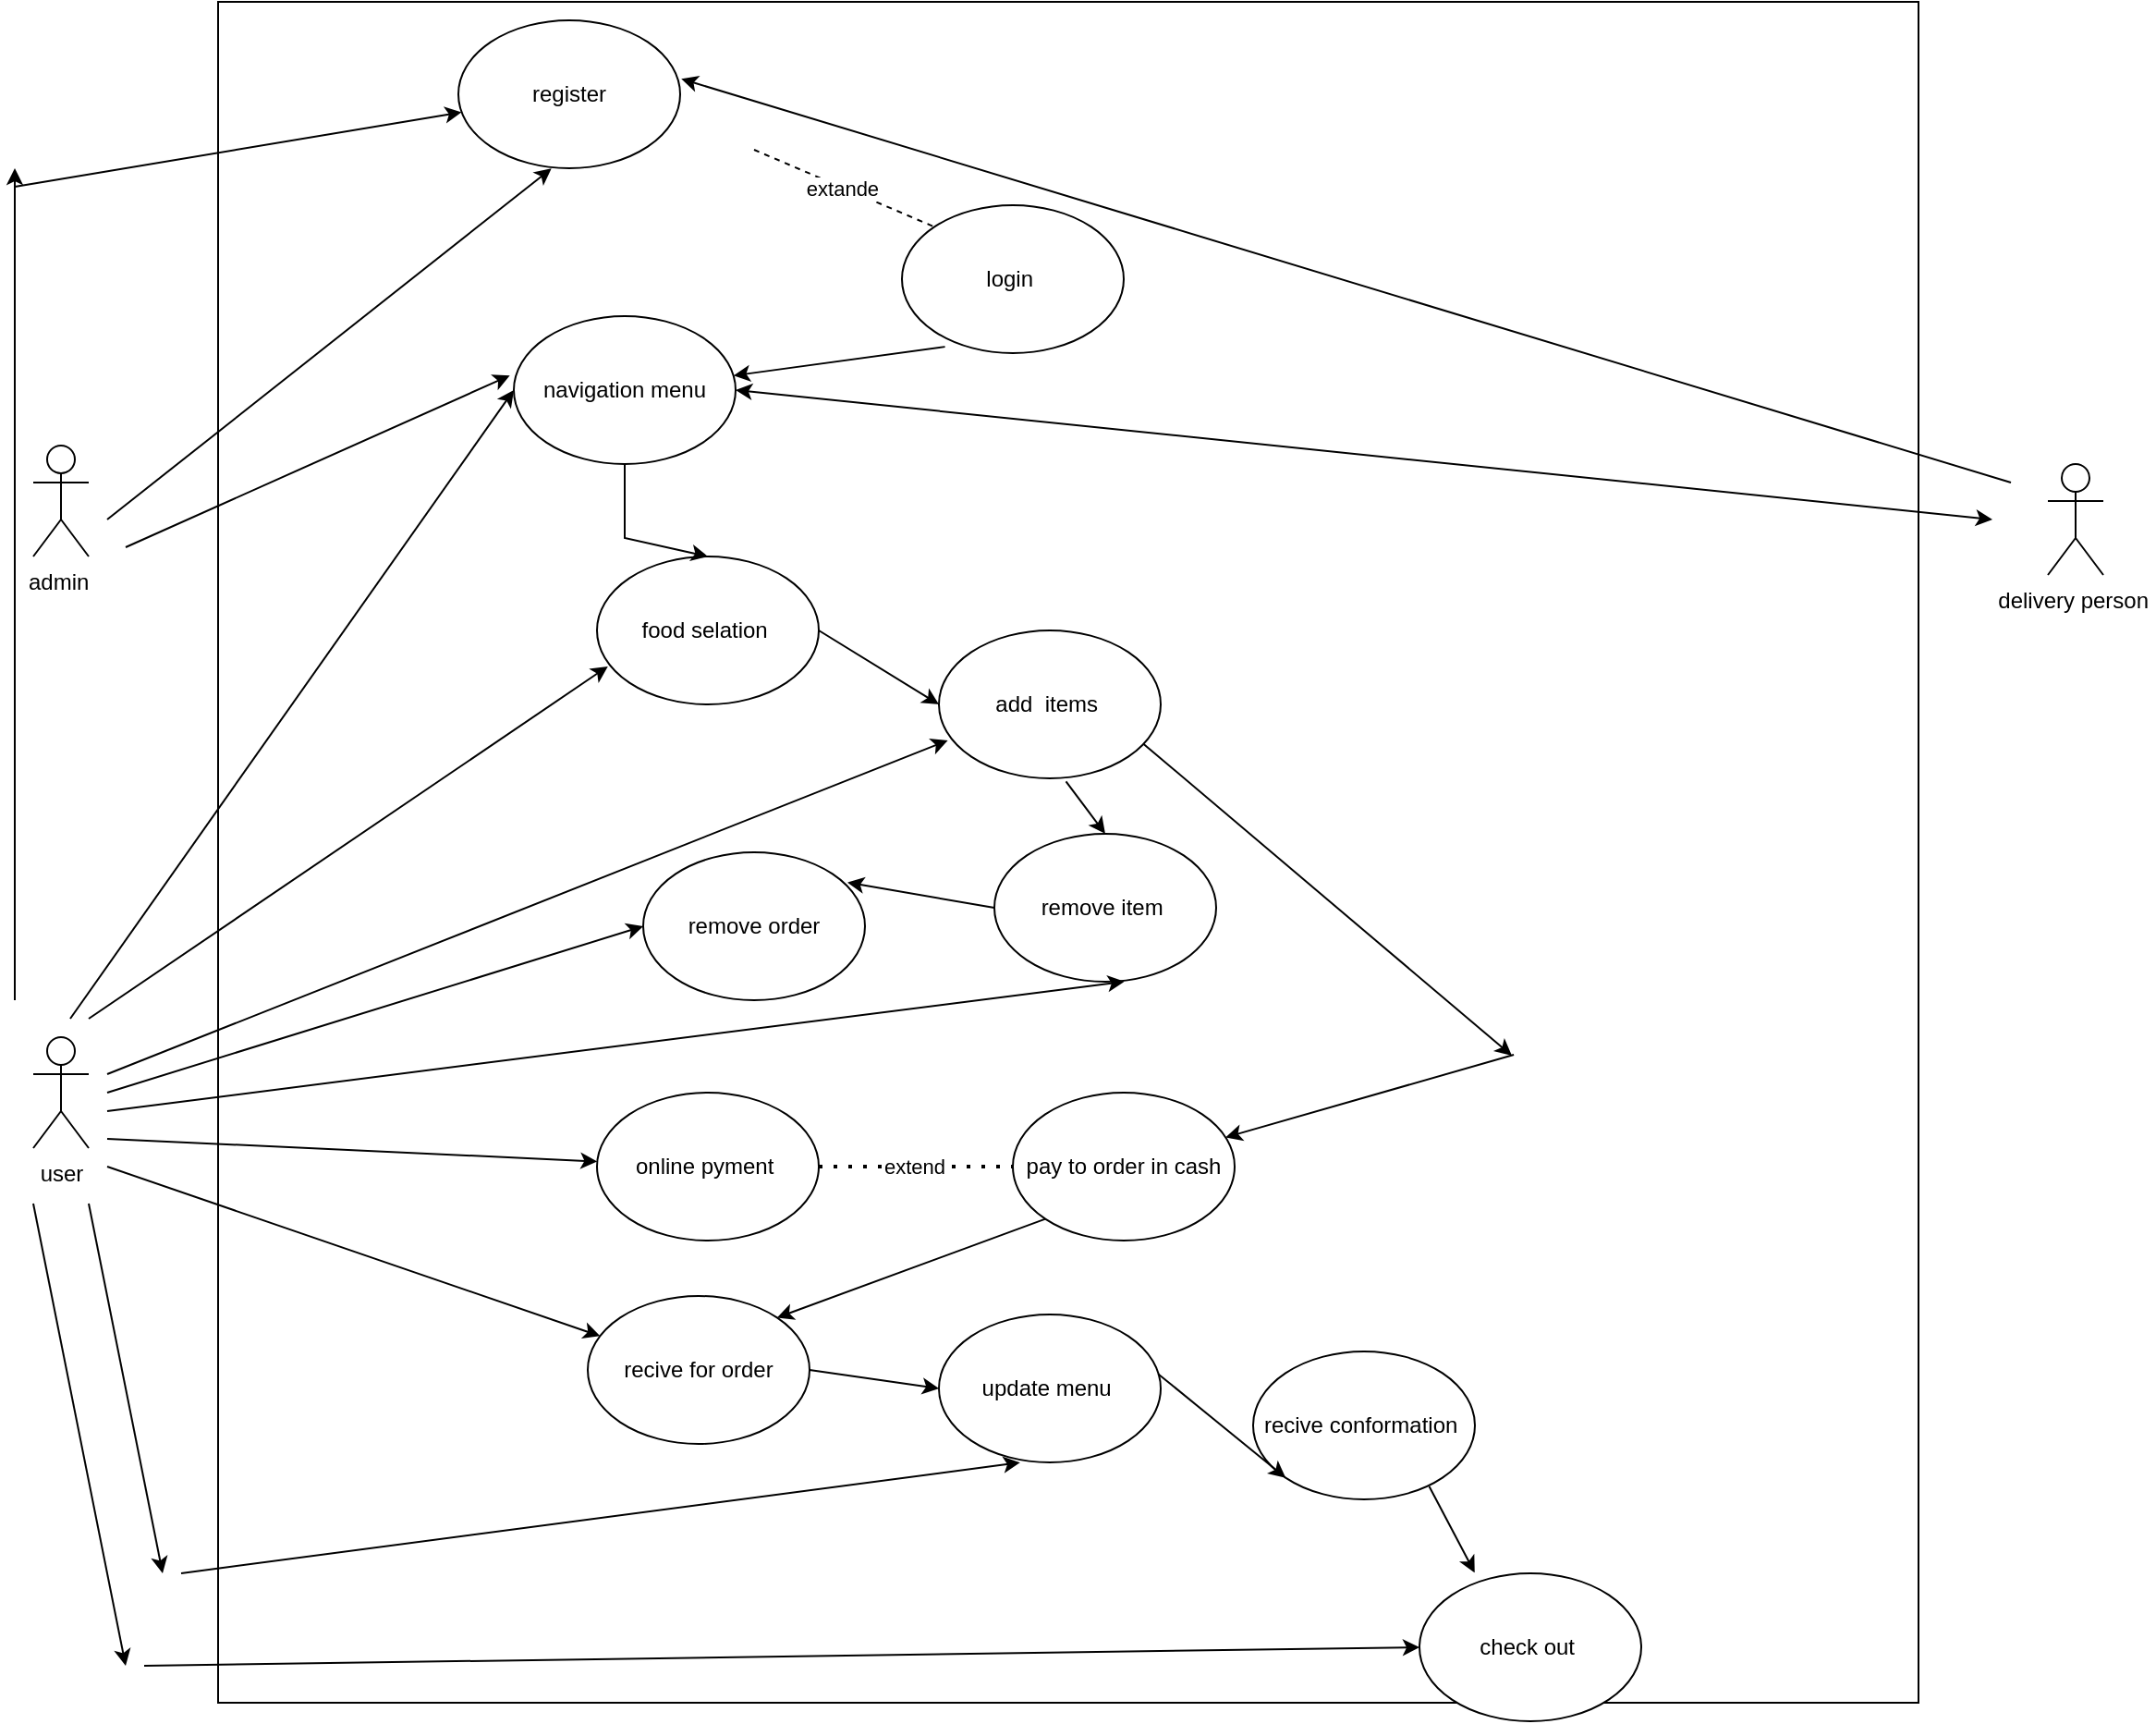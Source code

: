 <mxfile version="23.1.2" type="google">
  <diagram name="Page-1" id="DhIxeFIy590FZDv0CIfZ">
    <mxGraphModel grid="1" page="1" gridSize="10" guides="1" tooltips="1" connect="1" arrows="1" fold="1" pageScale="1" pageWidth="850" pageHeight="1100" math="0" shadow="0">
      <root>
        <mxCell id="0" />
        <mxCell id="1" parent="0" />
        <mxCell id="kEKcQ2jegMMSar_55d6x-6" value="" style="whiteSpace=wrap;html=1;aspect=fixed;" vertex="1" parent="1">
          <mxGeometry x="160" y="110" width="920" height="920" as="geometry" />
        </mxCell>
        <mxCell id="kEKcQ2jegMMSar_55d6x-10" value="register" style="ellipse;whiteSpace=wrap;html=1;" vertex="1" parent="1">
          <mxGeometry x="290" y="120" width="120" height="80" as="geometry" />
        </mxCell>
        <mxCell id="kEKcQ2jegMMSar_55d6x-11" value="login&amp;nbsp;" style="ellipse;whiteSpace=wrap;html=1;" vertex="1" parent="1">
          <mxGeometry x="530" y="220" width="120" height="80" as="geometry" />
        </mxCell>
        <mxCell id="kEKcQ2jegMMSar_55d6x-13" value="extande&amp;nbsp;" style="endArrow=none;dashed=1;html=1;rounded=0;entryX=0;entryY=0;entryDx=0;entryDy=0;" edge="1" parent="1" target="kEKcQ2jegMMSar_55d6x-11">
          <mxGeometry width="50" height="50" relative="1" as="geometry">
            <mxPoint x="450" y="190" as="sourcePoint" />
            <mxPoint x="440" y="280" as="targetPoint" />
            <Array as="points">
              <mxPoint x="450" y="190" />
            </Array>
          </mxGeometry>
        </mxCell>
        <mxCell id="kEKcQ2jegMMSar_55d6x-14" value="admin&amp;nbsp;" style="shape=umlActor;verticalLabelPosition=bottom;verticalAlign=top;html=1;outlineConnect=0;" vertex="1" parent="1">
          <mxGeometry x="60" y="350" width="30" height="60" as="geometry" />
        </mxCell>
        <mxCell id="kEKcQ2jegMMSar_55d6x-15" value="user" style="shape=umlActor;verticalLabelPosition=bottom;verticalAlign=top;html=1;outlineConnect=0;" vertex="1" parent="1">
          <mxGeometry x="60" y="670" width="30" height="60" as="geometry" />
        </mxCell>
        <mxCell id="kEKcQ2jegMMSar_55d6x-17" value="delivery person&amp;nbsp;" style="shape=umlActor;verticalLabelPosition=bottom;verticalAlign=top;html=1;outlineConnect=0;" vertex="1" parent="1">
          <mxGeometry x="1150" y="360" width="30" height="60" as="geometry" />
        </mxCell>
        <mxCell id="kEKcQ2jegMMSar_55d6x-18" value="navigation menu" style="ellipse;whiteSpace=wrap;html=1;" vertex="1" parent="1">
          <mxGeometry x="320" y="280" width="120" height="80" as="geometry" />
        </mxCell>
        <mxCell id="kEKcQ2jegMMSar_55d6x-20" value="" style="endArrow=classic;html=1;rounded=0;exitX=0.194;exitY=0.957;exitDx=0;exitDy=0;exitPerimeter=0;" edge="1" parent="1" source="kEKcQ2jegMMSar_55d6x-11" target="kEKcQ2jegMMSar_55d6x-18">
          <mxGeometry width="50" height="50" relative="1" as="geometry">
            <mxPoint x="570" y="330" as="sourcePoint" />
            <mxPoint x="620" y="280" as="targetPoint" />
          </mxGeometry>
        </mxCell>
        <mxCell id="kEKcQ2jegMMSar_55d6x-21" value="food selation&amp;nbsp;" style="ellipse;whiteSpace=wrap;html=1;" vertex="1" parent="1">
          <mxGeometry x="365" y="410" width="120" height="80" as="geometry" />
        </mxCell>
        <mxCell id="kEKcQ2jegMMSar_55d6x-23" value="" style="endArrow=classic;html=1;rounded=0;entryX=0.5;entryY=0;entryDx=0;entryDy=0;" edge="1" parent="1" source="kEKcQ2jegMMSar_55d6x-18" target="kEKcQ2jegMMSar_55d6x-21">
          <mxGeometry width="50" height="50" relative="1" as="geometry">
            <mxPoint x="570" y="500" as="sourcePoint" />
            <mxPoint x="620" y="450" as="targetPoint" />
            <Array as="points">
              <mxPoint x="380" y="400" />
            </Array>
          </mxGeometry>
        </mxCell>
        <mxCell id="kEKcQ2jegMMSar_55d6x-25" value="add&amp;nbsp; items&amp;nbsp;" style="ellipse;whiteSpace=wrap;html=1;" vertex="1" parent="1">
          <mxGeometry x="550" y="450" width="120" height="80" as="geometry" />
        </mxCell>
        <mxCell id="kEKcQ2jegMMSar_55d6x-26" value="" style="endArrow=classic;html=1;rounded=0;exitX=1;exitY=0.5;exitDx=0;exitDy=0;entryX=0;entryY=0.5;entryDx=0;entryDy=0;" edge="1" parent="1" source="kEKcQ2jegMMSar_55d6x-21" target="kEKcQ2jegMMSar_55d6x-25">
          <mxGeometry width="50" height="50" relative="1" as="geometry">
            <mxPoint x="570" y="500" as="sourcePoint" />
            <mxPoint x="620" y="450" as="targetPoint" />
          </mxGeometry>
        </mxCell>
        <mxCell id="kEKcQ2jegMMSar_55d6x-27" value="remove order" style="ellipse;whiteSpace=wrap;html=1;" vertex="1" parent="1">
          <mxGeometry x="390" y="570" width="120" height="80" as="geometry" />
        </mxCell>
        <mxCell id="kEKcQ2jegMMSar_55d6x-28" value="remove item&amp;nbsp;" style="ellipse;whiteSpace=wrap;html=1;" vertex="1" parent="1">
          <mxGeometry x="580" y="560" width="120" height="80" as="geometry" />
        </mxCell>
        <mxCell id="kEKcQ2jegMMSar_55d6x-31" value="" style="endArrow=classic;html=1;rounded=0;entryX=0.5;entryY=0;entryDx=0;entryDy=0;exitX=0.573;exitY=1.021;exitDx=0;exitDy=0;exitPerimeter=0;" edge="1" parent="1" source="kEKcQ2jegMMSar_55d6x-25" target="kEKcQ2jegMMSar_55d6x-28">
          <mxGeometry width="50" height="50" relative="1" as="geometry">
            <mxPoint x="570" y="500" as="sourcePoint" />
            <mxPoint x="620" y="450" as="targetPoint" />
          </mxGeometry>
        </mxCell>
        <mxCell id="kEKcQ2jegMMSar_55d6x-32" value="" style="endArrow=classic;html=1;rounded=0;exitX=0;exitY=0.5;exitDx=0;exitDy=0;entryX=0.921;entryY=0.204;entryDx=0;entryDy=0;entryPerimeter=0;" edge="1" parent="1" source="kEKcQ2jegMMSar_55d6x-28" target="kEKcQ2jegMMSar_55d6x-27">
          <mxGeometry width="50" height="50" relative="1" as="geometry">
            <mxPoint x="570" y="500" as="sourcePoint" />
            <mxPoint x="620" y="450" as="targetPoint" />
          </mxGeometry>
        </mxCell>
        <mxCell id="kEKcQ2jegMMSar_55d6x-33" value="online pyment&amp;nbsp;" style="ellipse;whiteSpace=wrap;html=1;" vertex="1" parent="1">
          <mxGeometry x="365" y="700" width="120" height="80" as="geometry" />
        </mxCell>
        <mxCell id="kEKcQ2jegMMSar_55d6x-34" value="pay to order in cash" style="ellipse;whiteSpace=wrap;html=1;" vertex="1" parent="1">
          <mxGeometry x="590" y="700" width="120" height="80" as="geometry" />
        </mxCell>
        <mxCell id="kEKcQ2jegMMSar_55d6x-35" value="extend&amp;nbsp;" style="endArrow=none;dashed=1;html=1;dashPattern=1 3;strokeWidth=2;rounded=0;exitX=1;exitY=0.5;exitDx=0;exitDy=0;entryX=0;entryY=0.5;entryDx=0;entryDy=0;" edge="1" parent="1" source="kEKcQ2jegMMSar_55d6x-33" target="kEKcQ2jegMMSar_55d6x-34">
          <mxGeometry width="50" height="50" relative="1" as="geometry">
            <mxPoint x="570" y="500" as="sourcePoint" />
            <mxPoint x="620" y="450" as="targetPoint" />
          </mxGeometry>
        </mxCell>
        <mxCell id="kEKcQ2jegMMSar_55d6x-36" value="" style="endArrow=classic;html=1;rounded=0;exitX=0.762;exitY=0.619;exitDx=0;exitDy=0;exitPerimeter=0;" edge="1" parent="1" source="kEKcQ2jegMMSar_55d6x-6" target="kEKcQ2jegMMSar_55d6x-34">
          <mxGeometry width="50" height="50" relative="1" as="geometry">
            <mxPoint x="740" y="670" as="sourcePoint" />
            <mxPoint x="620" y="450" as="targetPoint" />
          </mxGeometry>
        </mxCell>
        <mxCell id="kEKcQ2jegMMSar_55d6x-38" value="" style="endArrow=classic;html=1;rounded=0;exitX=0.921;exitY=0.765;exitDx=0;exitDy=0;exitPerimeter=0;" edge="1" parent="1" source="kEKcQ2jegMMSar_55d6x-25">
          <mxGeometry width="50" height="50" relative="1" as="geometry">
            <mxPoint x="600" y="650" as="sourcePoint" />
            <mxPoint x="860" y="680" as="targetPoint" />
          </mxGeometry>
        </mxCell>
        <mxCell id="kEKcQ2jegMMSar_55d6x-39" value="recive for order" style="ellipse;whiteSpace=wrap;html=1;" vertex="1" parent="1">
          <mxGeometry x="360" y="810" width="120" height="80" as="geometry" />
        </mxCell>
        <mxCell id="kEKcQ2jegMMSar_55d6x-40" value="" style="endArrow=classic;html=1;rounded=0;exitX=0;exitY=1;exitDx=0;exitDy=0;entryX=1;entryY=0;entryDx=0;entryDy=0;" edge="1" parent="1" source="kEKcQ2jegMMSar_55d6x-34" target="kEKcQ2jegMMSar_55d6x-39">
          <mxGeometry width="50" height="50" relative="1" as="geometry">
            <mxPoint x="600" y="820" as="sourcePoint" />
            <mxPoint x="650" y="770" as="targetPoint" />
          </mxGeometry>
        </mxCell>
        <mxCell id="kEKcQ2jegMMSar_55d6x-41" value="update menu&amp;nbsp;" style="ellipse;whiteSpace=wrap;html=1;" vertex="1" parent="1">
          <mxGeometry x="550" y="820" width="120" height="80" as="geometry" />
        </mxCell>
        <mxCell id="kEKcQ2jegMMSar_55d6x-42" value="recive conformation&amp;nbsp;" style="ellipse;whiteSpace=wrap;html=1;" vertex="1" parent="1">
          <mxGeometry x="720" y="840" width="120" height="80" as="geometry" />
        </mxCell>
        <mxCell id="kEKcQ2jegMMSar_55d6x-43" value="check out&amp;nbsp;" style="ellipse;whiteSpace=wrap;html=1;" vertex="1" parent="1">
          <mxGeometry x="810" y="960" width="120" height="80" as="geometry" />
        </mxCell>
        <mxCell id="kEKcQ2jegMMSar_55d6x-44" value="" style="endArrow=classic;html=1;rounded=0;exitX=1;exitY=0.5;exitDx=0;exitDy=0;entryX=0;entryY=0.5;entryDx=0;entryDy=0;" edge="1" parent="1" source="kEKcQ2jegMMSar_55d6x-39" target="kEKcQ2jegMMSar_55d6x-41">
          <mxGeometry width="50" height="50" relative="1" as="geometry">
            <mxPoint x="600" y="820" as="sourcePoint" />
            <mxPoint x="650" y="770" as="targetPoint" />
          </mxGeometry>
        </mxCell>
        <mxCell id="kEKcQ2jegMMSar_55d6x-45" value="" style="endArrow=classic;html=1;rounded=0;exitX=0.988;exitY=0.401;exitDx=0;exitDy=0;exitPerimeter=0;entryX=0;entryY=1;entryDx=0;entryDy=0;" edge="1" parent="1" source="kEKcQ2jegMMSar_55d6x-41" target="kEKcQ2jegMMSar_55d6x-42">
          <mxGeometry width="50" height="50" relative="1" as="geometry">
            <mxPoint x="600" y="820" as="sourcePoint" />
            <mxPoint x="650" y="770" as="targetPoint" />
          </mxGeometry>
        </mxCell>
        <mxCell id="kEKcQ2jegMMSar_55d6x-46" value="" style="endArrow=classic;html=1;rounded=0;exitX=0.794;exitY=0.913;exitDx=0;exitDy=0;exitPerimeter=0;entryX=0.249;entryY=-0.004;entryDx=0;entryDy=0;entryPerimeter=0;" edge="1" parent="1" source="kEKcQ2jegMMSar_55d6x-42" target="kEKcQ2jegMMSar_55d6x-43">
          <mxGeometry width="50" height="50" relative="1" as="geometry">
            <mxPoint x="600" y="820" as="sourcePoint" />
            <mxPoint x="650" y="770" as="targetPoint" />
          </mxGeometry>
        </mxCell>
        <mxCell id="kEKcQ2jegMMSar_55d6x-48" value="" style="endArrow=classic;html=1;rounded=0;entryX=0.196;entryY=0.098;entryDx=0;entryDy=0;entryPerimeter=0;" edge="1" parent="1" target="kEKcQ2jegMMSar_55d6x-6">
          <mxGeometry width="50" height="50" relative="1" as="geometry">
            <mxPoint x="100" y="390" as="sourcePoint" />
            <mxPoint x="150" y="340" as="targetPoint" />
          </mxGeometry>
        </mxCell>
        <mxCell id="kEKcQ2jegMMSar_55d6x-49" value="" style="endArrow=classic;html=1;rounded=0;entryX=0.04;entryY=0.743;entryDx=0;entryDy=0;entryPerimeter=0;" edge="1" parent="1" target="kEKcQ2jegMMSar_55d6x-25">
          <mxGeometry width="50" height="50" relative="1" as="geometry">
            <mxPoint x="100" y="690" as="sourcePoint" />
            <mxPoint x="150" y="640" as="targetPoint" />
          </mxGeometry>
        </mxCell>
        <mxCell id="kEKcQ2jegMMSar_55d6x-50" value="" style="endArrow=classic;html=1;rounded=0;" edge="1" parent="1">
          <mxGeometry width="50" height="50" relative="1" as="geometry">
            <mxPoint x="50" y="650" as="sourcePoint" />
            <mxPoint x="50" y="200" as="targetPoint" />
          </mxGeometry>
        </mxCell>
        <mxCell id="kEKcQ2jegMMSar_55d6x-51" value="" style="endArrow=classic;html=1;rounded=0;" edge="1" parent="1" target="kEKcQ2jegMMSar_55d6x-10">
          <mxGeometry width="50" height="50" relative="1" as="geometry">
            <mxPoint x="50" y="210" as="sourcePoint" />
            <mxPoint x="100" y="160" as="targetPoint" />
          </mxGeometry>
        </mxCell>
        <mxCell id="kEKcQ2jegMMSar_55d6x-52" value="" style="endArrow=classic;html=1;rounded=0;entryX=1.005;entryY=0.396;entryDx=0;entryDy=0;entryPerimeter=0;" edge="1" parent="1" target="kEKcQ2jegMMSar_55d6x-10">
          <mxGeometry width="50" height="50" relative="1" as="geometry">
            <mxPoint x="1130" y="370" as="sourcePoint" />
            <mxPoint x="1180" y="320" as="targetPoint" />
          </mxGeometry>
        </mxCell>
        <mxCell id="kEKcQ2jegMMSar_55d6x-53" value="" style="endArrow=classic;html=1;rounded=0;entryX=0;entryY=0.5;entryDx=0;entryDy=0;" edge="1" parent="1" target="kEKcQ2jegMMSar_55d6x-18">
          <mxGeometry width="50" height="50" relative="1" as="geometry">
            <mxPoint x="80" y="660" as="sourcePoint" />
            <mxPoint x="130" y="610" as="targetPoint" />
          </mxGeometry>
        </mxCell>
        <mxCell id="kEKcQ2jegMMSar_55d6x-55" value="" style="endArrow=classic;html=1;rounded=0;entryX=0.049;entryY=0.743;entryDx=0;entryDy=0;entryPerimeter=0;" edge="1" parent="1" target="kEKcQ2jegMMSar_55d6x-21">
          <mxGeometry width="50" height="50" relative="1" as="geometry">
            <mxPoint x="90" y="660" as="sourcePoint" />
            <mxPoint x="140" y="610" as="targetPoint" />
          </mxGeometry>
        </mxCell>
        <mxCell id="kEKcQ2jegMMSar_55d6x-56" value="" style="endArrow=classic;html=1;rounded=0;entryX=0;entryY=0.5;entryDx=0;entryDy=0;" edge="1" parent="1" target="kEKcQ2jegMMSar_55d6x-27">
          <mxGeometry width="50" height="50" relative="1" as="geometry">
            <mxPoint x="100" y="700" as="sourcePoint" />
            <mxPoint x="150" y="650" as="targetPoint" />
          </mxGeometry>
        </mxCell>
        <mxCell id="kEKcQ2jegMMSar_55d6x-57" value="" style="endArrow=classic;html=1;rounded=0;entryX=0.533;entryY=0.576;entryDx=0;entryDy=0;entryPerimeter=0;" edge="1" parent="1" target="kEKcQ2jegMMSar_55d6x-6">
          <mxGeometry width="50" height="50" relative="1" as="geometry">
            <mxPoint x="100" y="710" as="sourcePoint" />
            <mxPoint x="150" y="660" as="targetPoint" />
          </mxGeometry>
        </mxCell>
        <mxCell id="kEKcQ2jegMMSar_55d6x-58" value="" style="endArrow=classic;html=1;rounded=0;" edge="1" parent="1" target="kEKcQ2jegMMSar_55d6x-33">
          <mxGeometry width="50" height="50" relative="1" as="geometry">
            <mxPoint x="100" y="725" as="sourcePoint" />
            <mxPoint x="150" y="675" as="targetPoint" />
          </mxGeometry>
        </mxCell>
        <mxCell id="kEKcQ2jegMMSar_55d6x-59" value="" style="endArrow=classic;html=1;rounded=0;" edge="1" parent="1" target="kEKcQ2jegMMSar_55d6x-39">
          <mxGeometry width="50" height="50" relative="1" as="geometry">
            <mxPoint x="100" y="740" as="sourcePoint" />
            <mxPoint x="150" y="690" as="targetPoint" />
          </mxGeometry>
        </mxCell>
        <mxCell id="kEKcQ2jegMMSar_55d6x-60" value="" style="endArrow=classic;html=1;rounded=0;" edge="1" parent="1">
          <mxGeometry width="50" height="50" relative="1" as="geometry">
            <mxPoint x="90" y="760" as="sourcePoint" />
            <mxPoint x="130" y="960" as="targetPoint" />
          </mxGeometry>
        </mxCell>
        <mxCell id="kEKcQ2jegMMSar_55d6x-61" value="" style="endArrow=classic;html=1;rounded=0;entryX=0.366;entryY=1.001;entryDx=0;entryDy=0;entryPerimeter=0;" edge="1" parent="1" target="kEKcQ2jegMMSar_55d6x-41">
          <mxGeometry width="50" height="50" relative="1" as="geometry">
            <mxPoint x="140" y="960" as="sourcePoint" />
            <mxPoint x="190" y="910" as="targetPoint" />
          </mxGeometry>
        </mxCell>
        <mxCell id="kEKcQ2jegMMSar_55d6x-62" value="" style="endArrow=classic;html=1;rounded=0;" edge="1" parent="1">
          <mxGeometry width="50" height="50" relative="1" as="geometry">
            <mxPoint x="60" y="760" as="sourcePoint" />
            <mxPoint x="110" y="1010" as="targetPoint" />
          </mxGeometry>
        </mxCell>
        <mxCell id="kEKcQ2jegMMSar_55d6x-63" value="" style="endArrow=classic;html=1;rounded=0;entryX=0;entryY=0.5;entryDx=0;entryDy=0;" edge="1" parent="1" target="kEKcQ2jegMMSar_55d6x-43">
          <mxGeometry width="50" height="50" relative="1" as="geometry">
            <mxPoint x="120" y="1010" as="sourcePoint" />
            <mxPoint x="170" y="960" as="targetPoint" />
          </mxGeometry>
        </mxCell>
        <mxCell id="kEKcQ2jegMMSar_55d6x-64" value="" style="endArrow=classic;html=1;rounded=0;entryX=-0.018;entryY=0.401;entryDx=0;entryDy=0;entryPerimeter=0;" edge="1" parent="1" target="kEKcQ2jegMMSar_55d6x-18">
          <mxGeometry width="50" height="50" relative="1" as="geometry">
            <mxPoint x="110" y="405" as="sourcePoint" />
            <mxPoint x="160" y="355" as="targetPoint" />
          </mxGeometry>
        </mxCell>
        <mxCell id="kEKcQ2jegMMSar_55d6x-65" value="" style="endArrow=classic;startArrow=classic;html=1;rounded=0;entryX=1;entryY=0.5;entryDx=0;entryDy=0;" edge="1" parent="1" target="kEKcQ2jegMMSar_55d6x-18">
          <mxGeometry width="50" height="50" relative="1" as="geometry">
            <mxPoint x="1120" y="390" as="sourcePoint" />
            <mxPoint x="1170" y="340" as="targetPoint" />
          </mxGeometry>
        </mxCell>
      </root>
    </mxGraphModel>
  </diagram>
</mxfile>
